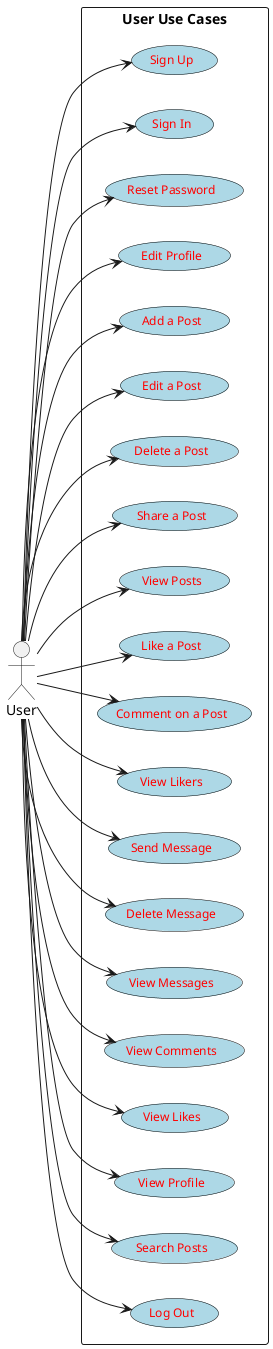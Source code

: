 @startuml
left to right direction
skinparam usecase {
   BackgroundColor LightBlue
   FontSize 12
   BorderColor Black
   FontColor Red
}

actor User

rectangle "User Use Cases" {
  usecase "Sign Up"                as UC1
  usecase "Sign In"                as UC2
  usecase "Reset Password"         as UC16
  usecase "Edit Profile"           as UC3
  usecase "Add a Post"             as UC5
  usecase "Edit a Post"            as UC17
  usecase "Delete a Post"          as UC6
  usecase "Share a Post"           as UC7
  usecase "View Posts"             as UC9
  usecase "Like a Post"            as UC10
  usecase "Comment on a Post"      as UC11
  usecase "View Likers"            as UC18
  usecase "Send Message"           as UC19
  usecase "Delete Message"         as UC20
  usecase "View Messages"          as UC4
  usecase "View Comments"          as UC8
  usecase "View Likes"             as UC12
  usecase "View Profile"           as UC13
  usecase "Search Posts"           as UC14
  usecase "Log Out"                as UC15
}

User --> UC1
User --> UC2
User --> UC16
User --> UC3
User --> UC5
User --> UC17
User --> UC6
User --> UC7
User --> UC9
User --> UC10
User --> UC11
User --> UC18
User --> UC19
User --> UC20
User --> UC14
User --> UC15
User --> UC4
User --> UC8
User --> UC12
User --> UC13

@enduml
